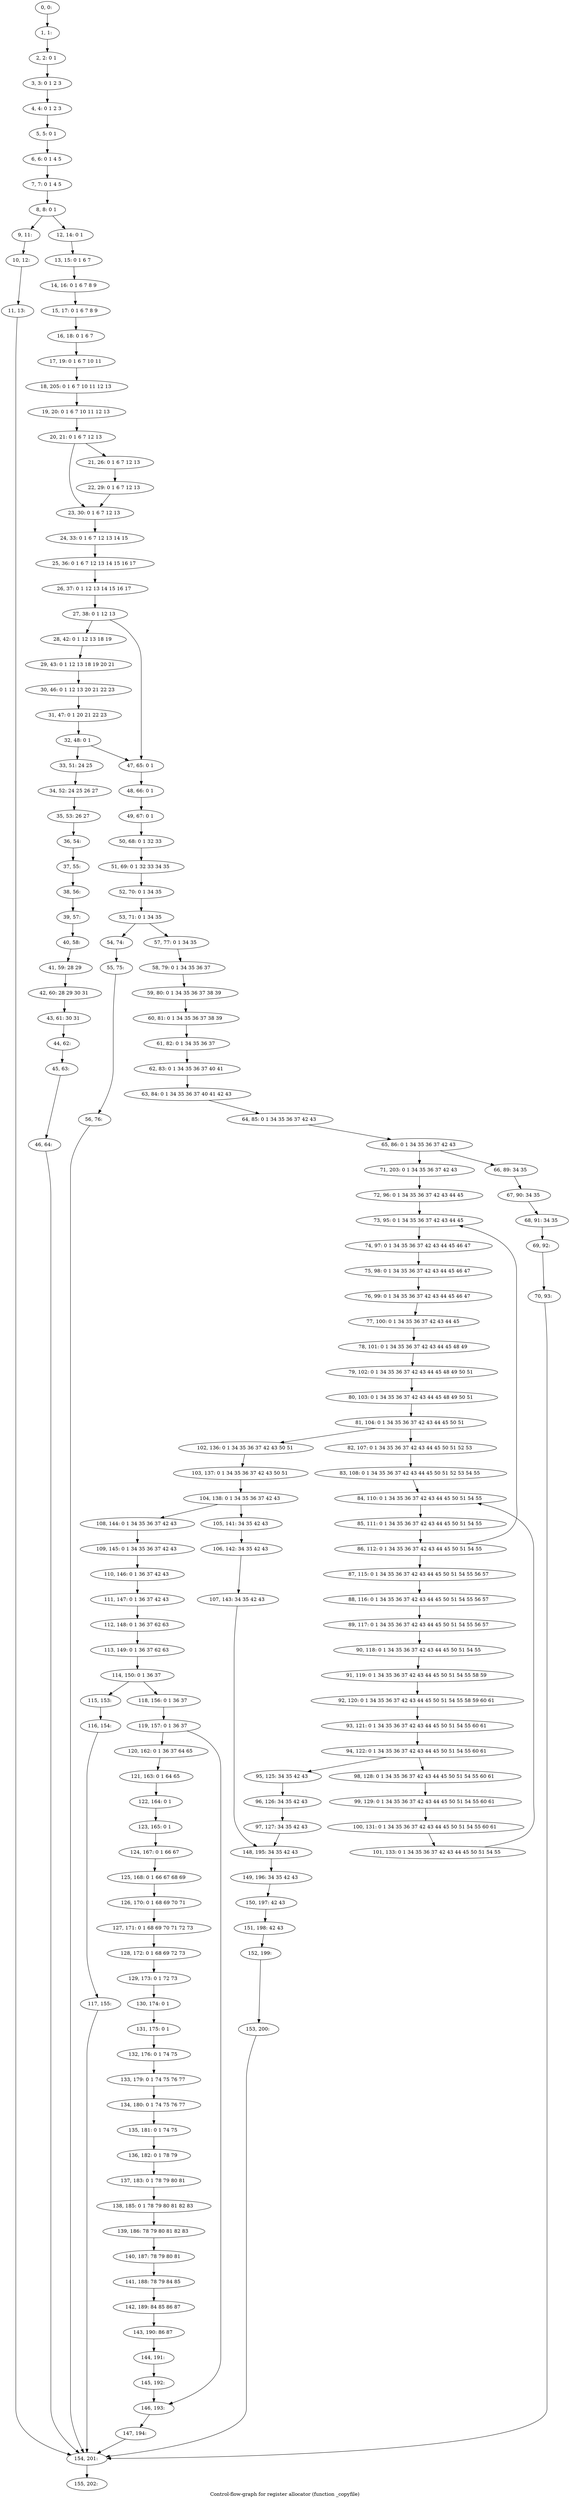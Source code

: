 digraph G {
graph [label="Control-flow-graph for register allocator (function _copyfile)"]
0[label="0, 0: "];
1[label="1, 1: "];
2[label="2, 2: 0 1 "];
3[label="3, 3: 0 1 2 3 "];
4[label="4, 4: 0 1 2 3 "];
5[label="5, 5: 0 1 "];
6[label="6, 6: 0 1 4 5 "];
7[label="7, 7: 0 1 4 5 "];
8[label="8, 8: 0 1 "];
9[label="9, 11: "];
10[label="10, 12: "];
11[label="11, 13: "];
12[label="12, 14: 0 1 "];
13[label="13, 15: 0 1 6 7 "];
14[label="14, 16: 0 1 6 7 8 9 "];
15[label="15, 17: 0 1 6 7 8 9 "];
16[label="16, 18: 0 1 6 7 "];
17[label="17, 19: 0 1 6 7 10 11 "];
18[label="18, 205: 0 1 6 7 10 11 12 13 "];
19[label="19, 20: 0 1 6 7 10 11 12 13 "];
20[label="20, 21: 0 1 6 7 12 13 "];
21[label="21, 26: 0 1 6 7 12 13 "];
22[label="22, 29: 0 1 6 7 12 13 "];
23[label="23, 30: 0 1 6 7 12 13 "];
24[label="24, 33: 0 1 6 7 12 13 14 15 "];
25[label="25, 36: 0 1 6 7 12 13 14 15 16 17 "];
26[label="26, 37: 0 1 12 13 14 15 16 17 "];
27[label="27, 38: 0 1 12 13 "];
28[label="28, 42: 0 1 12 13 18 19 "];
29[label="29, 43: 0 1 12 13 18 19 20 21 "];
30[label="30, 46: 0 1 12 13 20 21 22 23 "];
31[label="31, 47: 0 1 20 21 22 23 "];
32[label="32, 48: 0 1 "];
33[label="33, 51: 24 25 "];
34[label="34, 52: 24 25 26 27 "];
35[label="35, 53: 26 27 "];
36[label="36, 54: "];
37[label="37, 55: "];
38[label="38, 56: "];
39[label="39, 57: "];
40[label="40, 58: "];
41[label="41, 59: 28 29 "];
42[label="42, 60: 28 29 30 31 "];
43[label="43, 61: 30 31 "];
44[label="44, 62: "];
45[label="45, 63: "];
46[label="46, 64: "];
47[label="47, 65: 0 1 "];
48[label="48, 66: 0 1 "];
49[label="49, 67: 0 1 "];
50[label="50, 68: 0 1 32 33 "];
51[label="51, 69: 0 1 32 33 34 35 "];
52[label="52, 70: 0 1 34 35 "];
53[label="53, 71: 0 1 34 35 "];
54[label="54, 74: "];
55[label="55, 75: "];
56[label="56, 76: "];
57[label="57, 77: 0 1 34 35 "];
58[label="58, 79: 0 1 34 35 36 37 "];
59[label="59, 80: 0 1 34 35 36 37 38 39 "];
60[label="60, 81: 0 1 34 35 36 37 38 39 "];
61[label="61, 82: 0 1 34 35 36 37 "];
62[label="62, 83: 0 1 34 35 36 37 40 41 "];
63[label="63, 84: 0 1 34 35 36 37 40 41 42 43 "];
64[label="64, 85: 0 1 34 35 36 37 42 43 "];
65[label="65, 86: 0 1 34 35 36 37 42 43 "];
66[label="66, 89: 34 35 "];
67[label="67, 90: 34 35 "];
68[label="68, 91: 34 35 "];
69[label="69, 92: "];
70[label="70, 93: "];
71[label="71, 203: 0 1 34 35 36 37 42 43 "];
72[label="72, 96: 0 1 34 35 36 37 42 43 44 45 "];
73[label="73, 95: 0 1 34 35 36 37 42 43 44 45 "];
74[label="74, 97: 0 1 34 35 36 37 42 43 44 45 46 47 "];
75[label="75, 98: 0 1 34 35 36 37 42 43 44 45 46 47 "];
76[label="76, 99: 0 1 34 35 36 37 42 43 44 45 46 47 "];
77[label="77, 100: 0 1 34 35 36 37 42 43 44 45 "];
78[label="78, 101: 0 1 34 35 36 37 42 43 44 45 48 49 "];
79[label="79, 102: 0 1 34 35 36 37 42 43 44 45 48 49 50 51 "];
80[label="80, 103: 0 1 34 35 36 37 42 43 44 45 48 49 50 51 "];
81[label="81, 104: 0 1 34 35 36 37 42 43 44 45 50 51 "];
82[label="82, 107: 0 1 34 35 36 37 42 43 44 45 50 51 52 53 "];
83[label="83, 108: 0 1 34 35 36 37 42 43 44 45 50 51 52 53 54 55 "];
84[label="84, 110: 0 1 34 35 36 37 42 43 44 45 50 51 54 55 "];
85[label="85, 111: 0 1 34 35 36 37 42 43 44 45 50 51 54 55 "];
86[label="86, 112: 0 1 34 35 36 37 42 43 44 45 50 51 54 55 "];
87[label="87, 115: 0 1 34 35 36 37 42 43 44 45 50 51 54 55 56 57 "];
88[label="88, 116: 0 1 34 35 36 37 42 43 44 45 50 51 54 55 56 57 "];
89[label="89, 117: 0 1 34 35 36 37 42 43 44 45 50 51 54 55 56 57 "];
90[label="90, 118: 0 1 34 35 36 37 42 43 44 45 50 51 54 55 "];
91[label="91, 119: 0 1 34 35 36 37 42 43 44 45 50 51 54 55 58 59 "];
92[label="92, 120: 0 1 34 35 36 37 42 43 44 45 50 51 54 55 58 59 60 61 "];
93[label="93, 121: 0 1 34 35 36 37 42 43 44 45 50 51 54 55 60 61 "];
94[label="94, 122: 0 1 34 35 36 37 42 43 44 45 50 51 54 55 60 61 "];
95[label="95, 125: 34 35 42 43 "];
96[label="96, 126: 34 35 42 43 "];
97[label="97, 127: 34 35 42 43 "];
98[label="98, 128: 0 1 34 35 36 37 42 43 44 45 50 51 54 55 60 61 "];
99[label="99, 129: 0 1 34 35 36 37 42 43 44 45 50 51 54 55 60 61 "];
100[label="100, 131: 0 1 34 35 36 37 42 43 44 45 50 51 54 55 60 61 "];
101[label="101, 133: 0 1 34 35 36 37 42 43 44 45 50 51 54 55 "];
102[label="102, 136: 0 1 34 35 36 37 42 43 50 51 "];
103[label="103, 137: 0 1 34 35 36 37 42 43 50 51 "];
104[label="104, 138: 0 1 34 35 36 37 42 43 "];
105[label="105, 141: 34 35 42 43 "];
106[label="106, 142: 34 35 42 43 "];
107[label="107, 143: 34 35 42 43 "];
108[label="108, 144: 0 1 34 35 36 37 42 43 "];
109[label="109, 145: 0 1 34 35 36 37 42 43 "];
110[label="110, 146: 0 1 36 37 42 43 "];
111[label="111, 147: 0 1 36 37 42 43 "];
112[label="112, 148: 0 1 36 37 62 63 "];
113[label="113, 149: 0 1 36 37 62 63 "];
114[label="114, 150: 0 1 36 37 "];
115[label="115, 153: "];
116[label="116, 154: "];
117[label="117, 155: "];
118[label="118, 156: 0 1 36 37 "];
119[label="119, 157: 0 1 36 37 "];
120[label="120, 162: 0 1 36 37 64 65 "];
121[label="121, 163: 0 1 64 65 "];
122[label="122, 164: 0 1 "];
123[label="123, 165: 0 1 "];
124[label="124, 167: 0 1 66 67 "];
125[label="125, 168: 0 1 66 67 68 69 "];
126[label="126, 170: 0 1 68 69 70 71 "];
127[label="127, 171: 0 1 68 69 70 71 72 73 "];
128[label="128, 172: 0 1 68 69 72 73 "];
129[label="129, 173: 0 1 72 73 "];
130[label="130, 174: 0 1 "];
131[label="131, 175: 0 1 "];
132[label="132, 176: 0 1 74 75 "];
133[label="133, 179: 0 1 74 75 76 77 "];
134[label="134, 180: 0 1 74 75 76 77 "];
135[label="135, 181: 0 1 74 75 "];
136[label="136, 182: 0 1 78 79 "];
137[label="137, 183: 0 1 78 79 80 81 "];
138[label="138, 185: 0 1 78 79 80 81 82 83 "];
139[label="139, 186: 78 79 80 81 82 83 "];
140[label="140, 187: 78 79 80 81 "];
141[label="141, 188: 78 79 84 85 "];
142[label="142, 189: 84 85 86 87 "];
143[label="143, 190: 86 87 "];
144[label="144, 191: "];
145[label="145, 192: "];
146[label="146, 193: "];
147[label="147, 194: "];
148[label="148, 195: 34 35 42 43 "];
149[label="149, 196: 34 35 42 43 "];
150[label="150, 197: 42 43 "];
151[label="151, 198: 42 43 "];
152[label="152, 199: "];
153[label="153, 200: "];
154[label="154, 201: "];
155[label="155, 202: "];
0->1 ;
1->2 ;
2->3 ;
3->4 ;
4->5 ;
5->6 ;
6->7 ;
7->8 ;
8->9 ;
8->12 ;
9->10 ;
10->11 ;
11->154 ;
12->13 ;
13->14 ;
14->15 ;
15->16 ;
16->17 ;
17->18 ;
18->19 ;
19->20 ;
20->21 ;
20->23 ;
21->22 ;
22->23 ;
23->24 ;
24->25 ;
25->26 ;
26->27 ;
27->28 ;
27->47 ;
28->29 ;
29->30 ;
30->31 ;
31->32 ;
32->33 ;
32->47 ;
33->34 ;
34->35 ;
35->36 ;
36->37 ;
37->38 ;
38->39 ;
39->40 ;
40->41 ;
41->42 ;
42->43 ;
43->44 ;
44->45 ;
45->46 ;
46->154 ;
47->48 ;
48->49 ;
49->50 ;
50->51 ;
51->52 ;
52->53 ;
53->54 ;
53->57 ;
54->55 ;
55->56 ;
56->154 ;
57->58 ;
58->59 ;
59->60 ;
60->61 ;
61->62 ;
62->63 ;
63->64 ;
64->65 ;
65->66 ;
65->71 ;
66->67 ;
67->68 ;
68->69 ;
69->70 ;
70->154 ;
71->72 ;
72->73 ;
73->74 ;
74->75 ;
75->76 ;
76->77 ;
77->78 ;
78->79 ;
79->80 ;
80->81 ;
81->82 ;
81->102 ;
82->83 ;
83->84 ;
84->85 ;
85->86 ;
86->87 ;
86->73 ;
87->88 ;
88->89 ;
89->90 ;
90->91 ;
91->92 ;
92->93 ;
93->94 ;
94->95 ;
94->98 ;
95->96 ;
96->97 ;
97->148 ;
98->99 ;
99->100 ;
100->101 ;
101->84 ;
102->103 ;
103->104 ;
104->105 ;
104->108 ;
105->106 ;
106->107 ;
107->148 ;
108->109 ;
109->110 ;
110->111 ;
111->112 ;
112->113 ;
113->114 ;
114->115 ;
114->118 ;
115->116 ;
116->117 ;
117->154 ;
118->119 ;
119->120 ;
119->146 ;
120->121 ;
121->122 ;
122->123 ;
123->124 ;
124->125 ;
125->126 ;
126->127 ;
127->128 ;
128->129 ;
129->130 ;
130->131 ;
131->132 ;
132->133 ;
133->134 ;
134->135 ;
135->136 ;
136->137 ;
137->138 ;
138->139 ;
139->140 ;
140->141 ;
141->142 ;
142->143 ;
143->144 ;
144->145 ;
145->146 ;
146->147 ;
147->154 ;
148->149 ;
149->150 ;
150->151 ;
151->152 ;
152->153 ;
153->154 ;
154->155 ;
}
